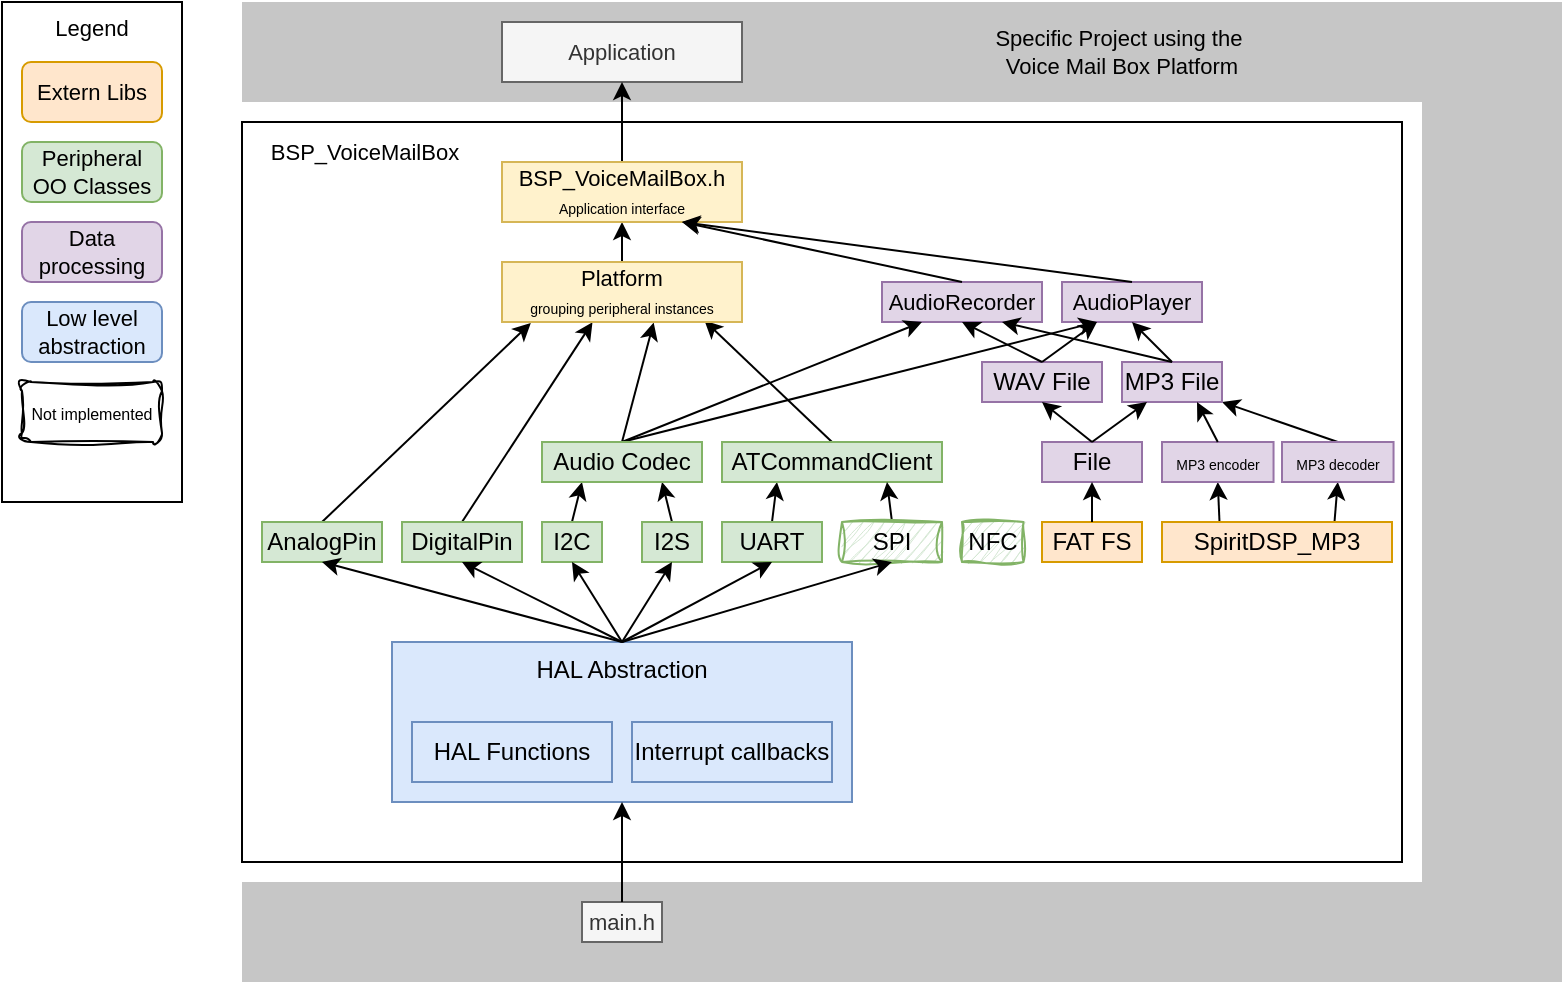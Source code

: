 <mxfile version="27.0.1">
  <diagram name="Seite-1" id="3mQld2LQCa4vgTKhsIZ6">
    <mxGraphModel dx="984" dy="533" grid="1" gridSize="10" guides="1" tooltips="1" connect="1" arrows="1" fold="1" page="1" pageScale="1" pageWidth="827" pageHeight="1169" math="0" shadow="0">
      <root>
        <mxCell id="0" />
        <mxCell id="1" parent="0" />
        <mxCell id="DChpZ5nc9MpZPq0OTNZy-1" value="Legend" style="rounded=0;whiteSpace=wrap;html=1;align=center;verticalAlign=top;fontFamily=Helvetica;fontSize=11;labelBackgroundColor=none;" vertex="1" parent="1">
          <mxGeometry width="90" height="250" as="geometry" />
        </mxCell>
        <mxCell id="DChpZ5nc9MpZPq0OTNZy-2" value="" style="group" vertex="1" connectable="0" parent="1">
          <mxGeometry x="120" width="660" height="490" as="geometry" />
        </mxCell>
        <mxCell id="DChpZ5nc9MpZPq0OTNZy-3" value="" style="rounded=0;whiteSpace=wrap;html=1;strokeColor=none;align=center;verticalAlign=middle;fontFamily=Helvetica;fontSize=11;labelBackgroundColor=none;fillColor=#C6C6C6;fontColor=#333333;" vertex="1" parent="DChpZ5nc9MpZPq0OTNZy-2">
          <mxGeometry y="440" width="660" height="50" as="geometry" />
        </mxCell>
        <mxCell id="DChpZ5nc9MpZPq0OTNZy-4" value="" style="rounded=0;whiteSpace=wrap;html=1;strokeColor=none;align=center;verticalAlign=middle;fontFamily=Helvetica;fontSize=11;labelBackgroundColor=none;fillColor=#C6C6C6;fontColor=#333333;" vertex="1" parent="DChpZ5nc9MpZPq0OTNZy-2">
          <mxGeometry width="660" height="50" as="geometry" />
        </mxCell>
        <mxCell id="DChpZ5nc9MpZPq0OTNZy-5" value="main.h" style="rounded=0;whiteSpace=wrap;html=1;fontFamily=Helvetica;fontSize=11;labelBackgroundColor=none;fillColor=#f5f5f5;strokeColor=#666666;fontColor=#333333;" vertex="1" parent="DChpZ5nc9MpZPq0OTNZy-2">
          <mxGeometry x="170" y="450" width="40" height="20" as="geometry" />
        </mxCell>
        <mxCell id="DChpZ5nc9MpZPq0OTNZy-6" value="Application" style="rounded=0;whiteSpace=wrap;html=1;strokeColor=#666666;align=center;verticalAlign=middle;fontFamily=Helvetica;fontSize=11;labelBackgroundColor=none;fillColor=#f5f5f5;fontColor=#333333;" vertex="1" parent="DChpZ5nc9MpZPq0OTNZy-2">
          <mxGeometry x="130" y="10" width="120" height="30" as="geometry" />
        </mxCell>
        <mxCell id="DChpZ5nc9MpZPq0OTNZy-8" value="&lt;div&gt;Specific Project using the&amp;nbsp;&lt;/div&gt;&lt;div&gt;Voice Mail Box Platform&lt;/div&gt;" style="text;html=1;align=center;verticalAlign=middle;whiteSpace=wrap;rounded=0;fontFamily=Helvetica;fontSize=11;fontColor=default;labelBackgroundColor=none;" vertex="1" parent="DChpZ5nc9MpZPq0OTNZy-2">
          <mxGeometry x="340" y="10" width="200" height="30" as="geometry" />
        </mxCell>
        <mxCell id="DChpZ5nc9MpZPq0OTNZy-9" value="" style="group" vertex="1" connectable="0" parent="DChpZ5nc9MpZPq0OTNZy-2">
          <mxGeometry y="60" width="580" height="370" as="geometry" />
        </mxCell>
        <mxCell id="DChpZ5nc9MpZPq0OTNZy-10" value="" style="rounded=0;whiteSpace=wrap;html=1;align=center;verticalAlign=middle;fontFamily=Helvetica;fontSize=11;labelBackgroundColor=none;" vertex="1" parent="DChpZ5nc9MpZPq0OTNZy-9">
          <mxGeometry width="580" height="370" as="geometry" />
        </mxCell>
        <mxCell id="DChpZ5nc9MpZPq0OTNZy-11" value="BSP_VoiceMailBox" style="text;html=1;align=center;verticalAlign=middle;whiteSpace=wrap;rounded=0;fontFamily=Helvetica;fontSize=11;fontColor=default;labelBackgroundColor=none;" vertex="1" parent="DChpZ5nc9MpZPq0OTNZy-9">
          <mxGeometry width="122.692" height="30" as="geometry" />
        </mxCell>
        <mxCell id="DChpZ5nc9MpZPq0OTNZy-12" value="NFC" style="rounded=0;whiteSpace=wrap;html=1;fillColor=#d5e8d4;strokeColor=#82b366;glass=0;sketch=1;curveFitting=1;jiggle=2;" vertex="1" parent="DChpZ5nc9MpZPq0OTNZy-9">
          <mxGeometry x="360" y="200" width="30.77" height="20" as="geometry" />
        </mxCell>
        <mxCell id="DChpZ5nc9MpZPq0OTNZy-73" style="rounded=0;orthogonalLoop=1;jettySize=auto;html=1;exitX=0.75;exitY=0;exitDx=0;exitDy=0;entryX=0.5;entryY=1;entryDx=0;entryDy=0;" edge="1" parent="DChpZ5nc9MpZPq0OTNZy-9" source="DChpZ5nc9MpZPq0OTNZy-45" target="DChpZ5nc9MpZPq0OTNZy-72">
          <mxGeometry relative="1" as="geometry" />
        </mxCell>
        <mxCell id="DChpZ5nc9MpZPq0OTNZy-44" style="rounded=0;orthogonalLoop=1;jettySize=auto;html=1;exitX=0.25;exitY=0;exitDx=0;exitDy=0;entryX=0.5;entryY=1;entryDx=0;entryDy=0;" edge="1" parent="DChpZ5nc9MpZPq0OTNZy-9" source="DChpZ5nc9MpZPq0OTNZy-45" target="DChpZ5nc9MpZPq0OTNZy-47">
          <mxGeometry relative="1" as="geometry" />
        </mxCell>
        <mxCell id="DChpZ5nc9MpZPq0OTNZy-45" value="SpiritDSP_MP3" style="rounded=0;whiteSpace=wrap;html=1;fillColor=#ffe6cc;strokeColor=#d79b00;" vertex="1" parent="DChpZ5nc9MpZPq0OTNZy-9">
          <mxGeometry x="460" y="200" width="115" height="20" as="geometry" />
        </mxCell>
        <mxCell id="DChpZ5nc9MpZPq0OTNZy-47" value="&lt;font style=&quot;font-size: 7px;&quot;&gt;MP3 encoder&lt;/font&gt;" style="rounded=0;whiteSpace=wrap;html=1;fillColor=#e1d5e7;strokeColor=#9673a6;align=center;verticalAlign=middle;labelPosition=center;verticalLabelPosition=middle;" vertex="1" parent="DChpZ5nc9MpZPq0OTNZy-9">
          <mxGeometry x="460.002" y="160" width="55.769" height="20" as="geometry" />
        </mxCell>
        <mxCell id="DChpZ5nc9MpZPq0OTNZy-74" style="rounded=0;orthogonalLoop=1;jettySize=auto;html=1;exitX=0.5;exitY=0;exitDx=0;exitDy=0;entryX=1;entryY=1;entryDx=0;entryDy=0;" edge="1" parent="DChpZ5nc9MpZPq0OTNZy-9" source="DChpZ5nc9MpZPq0OTNZy-72" target="DChpZ5nc9MpZPq0OTNZy-43">
          <mxGeometry relative="1" as="geometry" />
        </mxCell>
        <mxCell id="DChpZ5nc9MpZPq0OTNZy-72" value="&lt;font style=&quot;font-size: 7px;&quot;&gt;MP3 decoder&lt;/font&gt;" style="rounded=0;whiteSpace=wrap;html=1;fillColor=#e1d5e7;strokeColor=#9673a6;align=center;verticalAlign=middle;labelPosition=center;verticalLabelPosition=middle;" vertex="1" parent="DChpZ5nc9MpZPq0OTNZy-9">
          <mxGeometry x="520.001" y="160" width="55.769" height="20" as="geometry" />
        </mxCell>
        <mxCell id="DChpZ5nc9MpZPq0OTNZy-29" value="File" style="rounded=0;whiteSpace=wrap;html=1;fillColor=#e1d5e7;strokeColor=#9673a6;" vertex="1" parent="DChpZ5nc9MpZPq0OTNZy-9">
          <mxGeometry x="400" y="160" width="50" height="20" as="geometry" />
        </mxCell>
        <mxCell id="DChpZ5nc9MpZPq0OTNZy-37" value="FAT FS" style="rounded=0;whiteSpace=wrap;html=1;fillColor=#ffe6cc;strokeColor=#d79b00;" vertex="1" parent="DChpZ5nc9MpZPq0OTNZy-9">
          <mxGeometry x="400" y="200" width="50" height="20" as="geometry" />
        </mxCell>
        <mxCell id="DChpZ5nc9MpZPq0OTNZy-36" style="edgeStyle=orthogonalEdgeStyle;rounded=0;orthogonalLoop=1;jettySize=auto;html=1;exitX=0.5;exitY=0;exitDx=0;exitDy=0;entryX=0.5;entryY=1;entryDx=0;entryDy=0;" edge="1" parent="DChpZ5nc9MpZPq0OTNZy-9" source="DChpZ5nc9MpZPq0OTNZy-37" target="DChpZ5nc9MpZPq0OTNZy-29">
          <mxGeometry relative="1" as="geometry" />
        </mxCell>
        <mxCell id="DChpZ5nc9MpZPq0OTNZy-40" value="WAV File" style="rounded=0;whiteSpace=wrap;html=1;fillColor=#e1d5e7;strokeColor=#9673a6;" vertex="1" parent="DChpZ5nc9MpZPq0OTNZy-9">
          <mxGeometry x="370" y="120" width="60" height="20" as="geometry" />
        </mxCell>
        <mxCell id="DChpZ5nc9MpZPq0OTNZy-43" value="MP3 File" style="rounded=0;whiteSpace=wrap;html=1;fillColor=#e1d5e7;strokeColor=#9673a6;align=center;verticalAlign=middle;fontFamily=Helvetica;fontSize=12;fontColor=default;glass=0;" vertex="1" parent="DChpZ5nc9MpZPq0OTNZy-9">
          <mxGeometry x="440" y="120" width="50" height="20" as="geometry" />
        </mxCell>
        <mxCell id="DChpZ5nc9MpZPq0OTNZy-68" value="AudioPlayer" style="rounded=0;whiteSpace=wrap;html=1;strokeColor=#9673a6;align=center;verticalAlign=middle;fontFamily=Helvetica;fontSize=11;labelBackgroundColor=none;fillColor=#e1d5e7;" vertex="1" parent="DChpZ5nc9MpZPq0OTNZy-9">
          <mxGeometry x="410" y="80" width="70" height="20" as="geometry" />
        </mxCell>
        <mxCell id="DChpZ5nc9MpZPq0OTNZy-66" value="AudioRecorder" style="rounded=0;whiteSpace=wrap;html=1;strokeColor=#9673a6;align=center;verticalAlign=middle;fontFamily=Helvetica;fontSize=11;labelBackgroundColor=none;fillColor=#e1d5e7;" vertex="1" parent="DChpZ5nc9MpZPq0OTNZy-9">
          <mxGeometry x="320" y="80" width="80" height="20" as="geometry" />
        </mxCell>
        <mxCell id="DChpZ5nc9MpZPq0OTNZy-27" style="rounded=0;orthogonalLoop=1;jettySize=auto;html=1;exitX=0.5;exitY=0;exitDx=0;exitDy=0;entryX=0.5;entryY=1;entryDx=0;entryDy=0;" edge="1" parent="DChpZ5nc9MpZPq0OTNZy-9" source="DChpZ5nc9MpZPq0OTNZy-29" target="DChpZ5nc9MpZPq0OTNZy-40">
          <mxGeometry relative="1" as="geometry" />
        </mxCell>
        <mxCell id="DChpZ5nc9MpZPq0OTNZy-28" style="rounded=0;orthogonalLoop=1;jettySize=auto;html=1;exitX=0.5;exitY=0;exitDx=0;exitDy=0;entryX=0.25;entryY=1;entryDx=0;entryDy=0;" edge="1" parent="DChpZ5nc9MpZPq0OTNZy-9" source="DChpZ5nc9MpZPq0OTNZy-29" target="DChpZ5nc9MpZPq0OTNZy-43">
          <mxGeometry relative="1" as="geometry" />
        </mxCell>
        <mxCell id="DChpZ5nc9MpZPq0OTNZy-46" style="rounded=0;orthogonalLoop=1;jettySize=auto;html=1;exitX=0.5;exitY=0;exitDx=0;exitDy=0;entryX=0.75;entryY=1;entryDx=0;entryDy=0;" edge="1" parent="DChpZ5nc9MpZPq0OTNZy-9" source="DChpZ5nc9MpZPq0OTNZy-47" target="DChpZ5nc9MpZPq0OTNZy-43">
          <mxGeometry relative="1" as="geometry" />
        </mxCell>
        <mxCell id="DChpZ5nc9MpZPq0OTNZy-39" style="edgeStyle=none;shape=connector;rounded=0;orthogonalLoop=1;jettySize=auto;html=1;exitX=0.5;exitY=0;exitDx=0;exitDy=0;entryX=0.25;entryY=1;entryDx=0;entryDy=0;strokeColor=default;align=center;verticalAlign=middle;fontFamily=Helvetica;fontSize=11;fontColor=default;labelBackgroundColor=none;endArrow=classic;" edge="1" parent="DChpZ5nc9MpZPq0OTNZy-9" source="DChpZ5nc9MpZPq0OTNZy-40" target="DChpZ5nc9MpZPq0OTNZy-68">
          <mxGeometry relative="1" as="geometry" />
        </mxCell>
        <mxCell id="DChpZ5nc9MpZPq0OTNZy-42" style="edgeStyle=none;shape=connector;rounded=0;orthogonalLoop=1;jettySize=auto;html=1;exitX=0.5;exitY=0;exitDx=0;exitDy=0;entryX=0.5;entryY=1;entryDx=0;entryDy=0;strokeColor=default;align=center;verticalAlign=middle;fontFamily=Helvetica;fontSize=11;fontColor=default;labelBackgroundColor=none;endArrow=classic;" edge="1" parent="DChpZ5nc9MpZPq0OTNZy-9" source="DChpZ5nc9MpZPq0OTNZy-43" target="DChpZ5nc9MpZPq0OTNZy-68">
          <mxGeometry relative="1" as="geometry" />
        </mxCell>
        <mxCell id="DChpZ5nc9MpZPq0OTNZy-38" style="edgeStyle=none;shape=connector;rounded=0;orthogonalLoop=1;jettySize=auto;html=1;exitX=0.5;exitY=0;exitDx=0;exitDy=0;entryX=0.5;entryY=1;entryDx=0;entryDy=0;strokeColor=default;align=center;verticalAlign=middle;fontFamily=Helvetica;fontSize=11;fontColor=default;labelBackgroundColor=none;endArrow=classic;" edge="1" parent="DChpZ5nc9MpZPq0OTNZy-9" source="DChpZ5nc9MpZPq0OTNZy-40" target="DChpZ5nc9MpZPq0OTNZy-66">
          <mxGeometry relative="1" as="geometry" />
        </mxCell>
        <mxCell id="DChpZ5nc9MpZPq0OTNZy-41" style="edgeStyle=none;shape=connector;rounded=0;orthogonalLoop=1;jettySize=auto;html=1;exitX=0.5;exitY=0;exitDx=0;exitDy=0;entryX=0.75;entryY=1;entryDx=0;entryDy=0;strokeColor=default;align=center;verticalAlign=middle;fontFamily=Helvetica;fontSize=11;fontColor=default;labelBackgroundColor=none;endArrow=classic;" edge="1" parent="DChpZ5nc9MpZPq0OTNZy-9" source="DChpZ5nc9MpZPq0OTNZy-43" target="DChpZ5nc9MpZPq0OTNZy-66">
          <mxGeometry relative="1" as="geometry" />
        </mxCell>
        <mxCell id="DChpZ5nc9MpZPq0OTNZy-13" value="" style="group" vertex="1" connectable="0" parent="1">
          <mxGeometry x="195" y="320" width="230" height="80" as="geometry" />
        </mxCell>
        <mxCell id="DChpZ5nc9MpZPq0OTNZy-14" value="HAL Abstraction" style="rounded=0;whiteSpace=wrap;html=1;fillColor=#dae8fc;strokeColor=#6c8ebf;verticalAlign=top;" vertex="1" parent="DChpZ5nc9MpZPq0OTNZy-13">
          <mxGeometry width="230" height="80" as="geometry" />
        </mxCell>
        <mxCell id="DChpZ5nc9MpZPq0OTNZy-15" value="HAL Functions" style="rounded=0;whiteSpace=wrap;html=1;fillColor=#dae8fc;strokeColor=#6c8ebf;" vertex="1" parent="DChpZ5nc9MpZPq0OTNZy-13">
          <mxGeometry x="10" y="40" width="100" height="30" as="geometry" />
        </mxCell>
        <mxCell id="DChpZ5nc9MpZPq0OTNZy-16" value="Interrupt callbacks" style="rounded=0;whiteSpace=wrap;html=1;fillColor=#dae8fc;strokeColor=#6c8ebf;" vertex="1" parent="DChpZ5nc9MpZPq0OTNZy-13">
          <mxGeometry x="120" y="40" width="100" height="30" as="geometry" />
        </mxCell>
        <mxCell id="DChpZ5nc9MpZPq0OTNZy-17" style="edgeStyle=none;shape=connector;rounded=0;orthogonalLoop=1;jettySize=auto;html=1;exitX=0.5;exitY=0;exitDx=0;exitDy=0;entryX=0.12;entryY=1.017;entryDx=0;entryDy=0;strokeColor=default;align=center;verticalAlign=middle;fontFamily=Helvetica;fontSize=11;fontColor=default;labelBackgroundColor=none;endArrow=classic;entryPerimeter=0;" edge="1" parent="1" source="DChpZ5nc9MpZPq0OTNZy-18" target="DChpZ5nc9MpZPq0OTNZy-61">
          <mxGeometry relative="1" as="geometry" />
        </mxCell>
        <mxCell id="DChpZ5nc9MpZPq0OTNZy-18" value="AnalogPin" style="rounded=0;whiteSpace=wrap;html=1;fillColor=#d5e8d4;strokeColor=#82b366;" vertex="1" parent="1">
          <mxGeometry x="130" y="260" width="60" height="20" as="geometry" />
        </mxCell>
        <mxCell id="DChpZ5nc9MpZPq0OTNZy-19" style="edgeStyle=none;shape=connector;rounded=0;orthogonalLoop=1;jettySize=auto;html=1;exitX=0.5;exitY=0;exitDx=0;exitDy=0;entryX=0.377;entryY=1.003;entryDx=0;entryDy=0;strokeColor=default;align=center;verticalAlign=middle;fontFamily=Helvetica;fontSize=11;fontColor=default;labelBackgroundColor=none;endArrow=classic;entryPerimeter=0;" edge="1" parent="1" source="DChpZ5nc9MpZPq0OTNZy-20" target="DChpZ5nc9MpZPq0OTNZy-61">
          <mxGeometry relative="1" as="geometry" />
        </mxCell>
        <mxCell id="DChpZ5nc9MpZPq0OTNZy-20" value="DigitalPin" style="rounded=0;whiteSpace=wrap;html=1;fillColor=#d5e8d4;strokeColor=#82b366;" vertex="1" parent="1">
          <mxGeometry x="200" y="260" width="60" height="20" as="geometry" />
        </mxCell>
        <mxCell id="DChpZ5nc9MpZPq0OTNZy-21" style="rounded=0;orthogonalLoop=1;jettySize=auto;html=1;exitX=0.5;exitY=0;exitDx=0;exitDy=0;entryX=0.25;entryY=1;entryDx=0;entryDy=0;" edge="1" parent="1" source="DChpZ5nc9MpZPq0OTNZy-22" target="DChpZ5nc9MpZPq0OTNZy-33">
          <mxGeometry relative="1" as="geometry" />
        </mxCell>
        <mxCell id="DChpZ5nc9MpZPq0OTNZy-22" value="I2C" style="rounded=0;whiteSpace=wrap;html=1;fillColor=#d5e8d4;strokeColor=#82b366;" vertex="1" parent="1">
          <mxGeometry x="270" y="260" width="30" height="20" as="geometry" />
        </mxCell>
        <mxCell id="DChpZ5nc9MpZPq0OTNZy-23" style="rounded=0;orthogonalLoop=1;jettySize=auto;html=1;exitX=0.5;exitY=0;exitDx=0;exitDy=0;entryX=0.75;entryY=1;entryDx=0;entryDy=0;" edge="1" parent="1" source="DChpZ5nc9MpZPq0OTNZy-24" target="DChpZ5nc9MpZPq0OTNZy-33">
          <mxGeometry relative="1" as="geometry" />
        </mxCell>
        <mxCell id="DChpZ5nc9MpZPq0OTNZy-24" value="&lt;div&gt;I2S&lt;/div&gt;" style="rounded=0;whiteSpace=wrap;html=1;fillColor=#d5e8d4;strokeColor=#82b366;" vertex="1" parent="1">
          <mxGeometry x="320" y="260" width="30" height="20" as="geometry" />
        </mxCell>
        <mxCell id="DChpZ5nc9MpZPq0OTNZy-25" style="rounded=0;orthogonalLoop=1;jettySize=auto;html=1;exitX=0.5;exitY=0;exitDx=0;exitDy=0;entryX=0.25;entryY=1;entryDx=0;entryDy=0;" edge="1" parent="1" source="DChpZ5nc9MpZPq0OTNZy-26" target="DChpZ5nc9MpZPq0OTNZy-35">
          <mxGeometry relative="1" as="geometry" />
        </mxCell>
        <mxCell id="DChpZ5nc9MpZPq0OTNZy-26" value="UART" style="rounded=0;whiteSpace=wrap;html=1;fillColor=#d5e8d4;strokeColor=#82b366;" vertex="1" parent="1">
          <mxGeometry x="360" y="260" width="50" height="20" as="geometry" />
        </mxCell>
        <mxCell id="DChpZ5nc9MpZPq0OTNZy-30" style="edgeStyle=none;shape=connector;rounded=0;orthogonalLoop=1;jettySize=auto;html=1;exitX=0.5;exitY=0;exitDx=0;exitDy=0;entryX=0.632;entryY=1.008;entryDx=0;entryDy=0;strokeColor=default;align=center;verticalAlign=middle;fontFamily=Helvetica;fontSize=11;fontColor=default;labelBackgroundColor=none;endArrow=classic;entryPerimeter=0;" edge="1" parent="1" source="DChpZ5nc9MpZPq0OTNZy-33" target="DChpZ5nc9MpZPq0OTNZy-61">
          <mxGeometry relative="1" as="geometry" />
        </mxCell>
        <mxCell id="DChpZ5nc9MpZPq0OTNZy-31" style="edgeStyle=none;shape=connector;rounded=0;orthogonalLoop=1;jettySize=auto;html=1;exitX=0.5;exitY=0;exitDx=0;exitDy=0;entryX=0.25;entryY=1;entryDx=0;entryDy=0;strokeColor=default;align=center;verticalAlign=middle;fontFamily=Helvetica;fontSize=11;fontColor=default;labelBackgroundColor=none;endArrow=classic;" edge="1" parent="1" source="DChpZ5nc9MpZPq0OTNZy-33" target="DChpZ5nc9MpZPq0OTNZy-66">
          <mxGeometry relative="1" as="geometry" />
        </mxCell>
        <mxCell id="DChpZ5nc9MpZPq0OTNZy-32" style="edgeStyle=none;shape=connector;rounded=0;orthogonalLoop=1;jettySize=auto;html=1;exitX=0.5;exitY=0;exitDx=0;exitDy=0;entryX=0.25;entryY=1;entryDx=0;entryDy=0;strokeColor=default;align=center;verticalAlign=middle;fontFamily=Helvetica;fontSize=11;fontColor=default;labelBackgroundColor=none;endArrow=classic;" edge="1" parent="1" source="DChpZ5nc9MpZPq0OTNZy-33" target="DChpZ5nc9MpZPq0OTNZy-68">
          <mxGeometry relative="1" as="geometry" />
        </mxCell>
        <mxCell id="DChpZ5nc9MpZPq0OTNZy-33" value="Audio Codec" style="rounded=0;whiteSpace=wrap;html=1;fillColor=#d5e8d4;strokeColor=#82b366;" vertex="1" parent="1">
          <mxGeometry x="270" y="220" width="80" height="20" as="geometry" />
        </mxCell>
        <mxCell id="DChpZ5nc9MpZPq0OTNZy-34" style="edgeStyle=none;shape=connector;rounded=0;orthogonalLoop=1;jettySize=auto;html=1;exitX=0.5;exitY=0;exitDx=0;exitDy=0;entryX=0.844;entryY=0.978;entryDx=0;entryDy=0;strokeColor=default;align=center;verticalAlign=middle;fontFamily=Helvetica;fontSize=11;fontColor=default;labelBackgroundColor=none;endArrow=classic;entryPerimeter=0;" edge="1" parent="1" source="DChpZ5nc9MpZPq0OTNZy-35" target="DChpZ5nc9MpZPq0OTNZy-61">
          <mxGeometry relative="1" as="geometry" />
        </mxCell>
        <mxCell id="DChpZ5nc9MpZPq0OTNZy-35" value="&lt;div&gt;ATCommandClient&lt;/div&gt;" style="rounded=0;whiteSpace=wrap;html=1;fillColor=#d5e8d4;strokeColor=#82b366;" vertex="1" parent="1">
          <mxGeometry x="360" y="220" width="110" height="20" as="geometry" />
        </mxCell>
        <mxCell id="DChpZ5nc9MpZPq0OTNZy-48" style="rounded=0;orthogonalLoop=1;jettySize=auto;html=1;exitX=0.5;exitY=0;exitDx=0;exitDy=0;entryX=0.75;entryY=1;entryDx=0;entryDy=0;" edge="1" parent="1" source="DChpZ5nc9MpZPq0OTNZy-49" target="DChpZ5nc9MpZPq0OTNZy-35">
          <mxGeometry relative="1" as="geometry" />
        </mxCell>
        <mxCell id="DChpZ5nc9MpZPq0OTNZy-49" value="SPI" style="rounded=0;whiteSpace=wrap;html=1;fillColor=#d5e8d4;strokeColor=#82b366;glass=0;sketch=1;curveFitting=1;jiggle=2;" vertex="1" parent="1">
          <mxGeometry x="420" y="260" width="50" height="20" as="geometry" />
        </mxCell>
        <mxCell id="DChpZ5nc9MpZPq0OTNZy-50" style="rounded=0;orthogonalLoop=1;jettySize=auto;html=1;exitX=0.5;exitY=0;exitDx=0;exitDy=0;entryX=0.5;entryY=1;entryDx=0;entryDy=0;" edge="1" parent="1" source="DChpZ5nc9MpZPq0OTNZy-14" target="DChpZ5nc9MpZPq0OTNZy-18">
          <mxGeometry relative="1" as="geometry" />
        </mxCell>
        <mxCell id="DChpZ5nc9MpZPq0OTNZy-51" style="edgeStyle=none;shape=connector;rounded=0;orthogonalLoop=1;jettySize=auto;html=1;exitX=0.5;exitY=0;exitDx=0;exitDy=0;entryX=0.5;entryY=1;entryDx=0;entryDy=0;strokeColor=default;align=center;verticalAlign=middle;fontFamily=Helvetica;fontSize=11;fontColor=default;labelBackgroundColor=default;endArrow=classic;" edge="1" parent="1" source="DChpZ5nc9MpZPq0OTNZy-14" target="DChpZ5nc9MpZPq0OTNZy-20">
          <mxGeometry relative="1" as="geometry" />
        </mxCell>
        <mxCell id="DChpZ5nc9MpZPq0OTNZy-52" style="edgeStyle=none;shape=connector;rounded=0;orthogonalLoop=1;jettySize=auto;html=1;exitX=0.5;exitY=0;exitDx=0;exitDy=0;entryX=0.5;entryY=1;entryDx=0;entryDy=0;strokeColor=default;align=center;verticalAlign=middle;fontFamily=Helvetica;fontSize=11;fontColor=default;labelBackgroundColor=default;endArrow=classic;" edge="1" parent="1" source="DChpZ5nc9MpZPq0OTNZy-14" target="DChpZ5nc9MpZPq0OTNZy-22">
          <mxGeometry relative="1" as="geometry" />
        </mxCell>
        <mxCell id="DChpZ5nc9MpZPq0OTNZy-53" style="edgeStyle=none;shape=connector;rounded=0;orthogonalLoop=1;jettySize=auto;html=1;exitX=0.5;exitY=0;exitDx=0;exitDy=0;entryX=0.5;entryY=1;entryDx=0;entryDy=0;strokeColor=default;align=center;verticalAlign=middle;fontFamily=Helvetica;fontSize=11;fontColor=default;labelBackgroundColor=default;endArrow=classic;" edge="1" parent="1" source="DChpZ5nc9MpZPq0OTNZy-14" target="DChpZ5nc9MpZPq0OTNZy-24">
          <mxGeometry relative="1" as="geometry" />
        </mxCell>
        <mxCell id="DChpZ5nc9MpZPq0OTNZy-54" style="edgeStyle=none;shape=connector;rounded=0;orthogonalLoop=1;jettySize=auto;html=1;exitX=0.5;exitY=0;exitDx=0;exitDy=0;entryX=0.5;entryY=1;entryDx=0;entryDy=0;strokeColor=default;align=center;verticalAlign=middle;fontFamily=Helvetica;fontSize=11;fontColor=default;labelBackgroundColor=default;endArrow=classic;" edge="1" parent="1" source="DChpZ5nc9MpZPq0OTNZy-14" target="DChpZ5nc9MpZPq0OTNZy-26">
          <mxGeometry relative="1" as="geometry" />
        </mxCell>
        <mxCell id="DChpZ5nc9MpZPq0OTNZy-55" style="edgeStyle=none;shape=connector;rounded=0;orthogonalLoop=1;jettySize=auto;html=1;exitX=0.5;exitY=0;exitDx=0;exitDy=0;entryX=0.5;entryY=1;entryDx=0;entryDy=0;strokeColor=default;align=center;verticalAlign=middle;fontFamily=Helvetica;fontSize=11;fontColor=default;labelBackgroundColor=default;endArrow=classic;" edge="1" parent="1" source="DChpZ5nc9MpZPq0OTNZy-14" target="DChpZ5nc9MpZPq0OTNZy-49">
          <mxGeometry relative="1" as="geometry" />
        </mxCell>
        <mxCell id="DChpZ5nc9MpZPq0OTNZy-56" value="&lt;div&gt;Extern Libs&lt;/div&gt;" style="rounded=1;whiteSpace=wrap;html=1;fontFamily=Helvetica;fontSize=11;labelBackgroundColor=none;fillColor=#ffe6cc;strokeColor=#d79b00;" vertex="1" parent="1">
          <mxGeometry x="10" y="30" width="70" height="30" as="geometry" />
        </mxCell>
        <mxCell id="DChpZ5nc9MpZPq0OTNZy-57" style="edgeStyle=none;shape=connector;rounded=0;orthogonalLoop=1;jettySize=auto;html=1;exitX=0.5;exitY=0;exitDx=0;exitDy=0;strokeColor=default;align=center;verticalAlign=middle;fontFamily=Helvetica;fontSize=11;fontColor=default;labelBackgroundColor=none;endArrow=classic;" edge="1" parent="1" source="DChpZ5nc9MpZPq0OTNZy-5" target="DChpZ5nc9MpZPq0OTNZy-14">
          <mxGeometry relative="1" as="geometry" />
        </mxCell>
        <mxCell id="DChpZ5nc9MpZPq0OTNZy-58" value="Peripheral OO Classes" style="rounded=1;whiteSpace=wrap;html=1;fontFamily=Helvetica;fontSize=11;labelBackgroundColor=none;fillColor=#d5e8d4;strokeColor=#82b366;" vertex="1" parent="1">
          <mxGeometry x="10" y="70" width="70" height="30" as="geometry" />
        </mxCell>
        <mxCell id="DChpZ5nc9MpZPq0OTNZy-59" value="Low level abstraction" style="rounded=1;whiteSpace=wrap;html=1;strokeColor=#6c8ebf;align=center;verticalAlign=middle;fontFamily=Helvetica;fontSize=11;fontColor=default;labelBackgroundColor=none;fillColor=#dae8fc;" vertex="1" parent="1">
          <mxGeometry x="10" y="150" width="70" height="30" as="geometry" />
        </mxCell>
        <mxCell id="DChpZ5nc9MpZPq0OTNZy-60" style="edgeStyle=none;shape=connector;rounded=0;orthogonalLoop=1;jettySize=auto;html=1;exitX=0.5;exitY=0;exitDx=0;exitDy=0;entryX=0.5;entryY=1;entryDx=0;entryDy=0;strokeColor=default;align=center;verticalAlign=middle;fontFamily=Helvetica;fontSize=11;fontColor=default;labelBackgroundColor=none;endArrow=classic;" edge="1" parent="1" source="DChpZ5nc9MpZPq0OTNZy-61" target="DChpZ5nc9MpZPq0OTNZy-63">
          <mxGeometry relative="1" as="geometry" />
        </mxCell>
        <mxCell id="DChpZ5nc9MpZPq0OTNZy-61" value="&lt;div&gt;Platform&lt;/div&gt;&lt;div&gt;&lt;font style=&quot;font-size: 7px;&quot;&gt;grouping peripheral instances&lt;/font&gt;&lt;/div&gt;" style="rounded=0;whiteSpace=wrap;html=1;strokeColor=#d6b656;align=center;verticalAlign=middle;fontFamily=Helvetica;fontSize=11;labelBackgroundColor=none;fillColor=#fff2cc;" vertex="1" parent="1">
          <mxGeometry x="250" y="130" width="120" height="30" as="geometry" />
        </mxCell>
        <mxCell id="DChpZ5nc9MpZPq0OTNZy-62" style="edgeStyle=none;shape=connector;rounded=0;orthogonalLoop=1;jettySize=auto;html=1;exitX=0.5;exitY=0;exitDx=0;exitDy=0;entryX=0.5;entryY=1;entryDx=0;entryDy=0;strokeColor=default;align=center;verticalAlign=middle;fontFamily=Helvetica;fontSize=11;fontColor=default;labelBackgroundColor=none;endArrow=classic;" edge="1" parent="1" source="DChpZ5nc9MpZPq0OTNZy-63" target="DChpZ5nc9MpZPq0OTNZy-6">
          <mxGeometry relative="1" as="geometry" />
        </mxCell>
        <mxCell id="DChpZ5nc9MpZPq0OTNZy-63" value="&lt;div&gt;BSP_VoiceMailBox.h&lt;/div&gt;&lt;div&gt;&lt;font style=&quot;font-size: 7px;&quot;&gt;Application interface&lt;/font&gt;&lt;/div&gt;" style="rounded=0;whiteSpace=wrap;html=1;strokeColor=#d6b656;align=center;verticalAlign=middle;fontFamily=Helvetica;fontSize=11;labelBackgroundColor=none;fillColor=#fff2cc;" vertex="1" parent="1">
          <mxGeometry x="250" y="80" width="120" height="30" as="geometry" />
        </mxCell>
        <mxCell id="DChpZ5nc9MpZPq0OTNZy-64" value="Data processing" style="rounded=1;whiteSpace=wrap;html=1;strokeColor=#9673a6;align=center;verticalAlign=middle;fontFamily=Helvetica;fontSize=11;labelBackgroundColor=none;fillColor=#e1d5e7;" vertex="1" parent="1">
          <mxGeometry x="10" y="110" width="70" height="30" as="geometry" />
        </mxCell>
        <mxCell id="DChpZ5nc9MpZPq0OTNZy-65" style="edgeStyle=none;shape=connector;rounded=0;orthogonalLoop=1;jettySize=auto;html=1;exitX=0.5;exitY=0;exitDx=0;exitDy=0;entryX=0.75;entryY=1;entryDx=0;entryDy=0;strokeColor=default;align=center;verticalAlign=middle;fontFamily=Helvetica;fontSize=11;fontColor=default;labelBackgroundColor=none;endArrow=classic;" edge="1" parent="1" source="DChpZ5nc9MpZPq0OTNZy-66" target="DChpZ5nc9MpZPq0OTNZy-63">
          <mxGeometry relative="1" as="geometry" />
        </mxCell>
        <mxCell id="DChpZ5nc9MpZPq0OTNZy-67" style="edgeStyle=none;shape=connector;rounded=0;orthogonalLoop=1;jettySize=auto;html=1;exitX=0.5;exitY=0;exitDx=0;exitDy=0;entryX=0.75;entryY=1;entryDx=0;entryDy=0;strokeColor=default;align=center;verticalAlign=middle;fontFamily=Helvetica;fontSize=11;fontColor=default;labelBackgroundColor=none;endArrow=classic;" edge="1" parent="1" source="DChpZ5nc9MpZPq0OTNZy-68" target="DChpZ5nc9MpZPq0OTNZy-63">
          <mxGeometry relative="1" as="geometry" />
        </mxCell>
        <mxCell id="DChpZ5nc9MpZPq0OTNZy-70" value="&lt;font style=&quot;font-size: 8px;&quot;&gt;Not implemented&lt;/font&gt;" style="rounded=1;whiteSpace=wrap;html=1;sketch=1;curveFitting=1;jiggle=2;" vertex="1" parent="1">
          <mxGeometry x="10" y="190" width="70" height="30" as="geometry" />
        </mxCell>
        <mxCell id="DChpZ5nc9MpZPq0OTNZy-7" value="" style="rounded=0;whiteSpace=wrap;html=1;strokeColor=none;align=center;verticalAlign=middle;fontFamily=Helvetica;fontSize=11;labelBackgroundColor=none;fillColor=#C6C6C6;fontColor=#333333;" vertex="1" parent="1">
          <mxGeometry x="710" y="40" width="70" height="440" as="geometry" />
        </mxCell>
      </root>
    </mxGraphModel>
  </diagram>
</mxfile>
